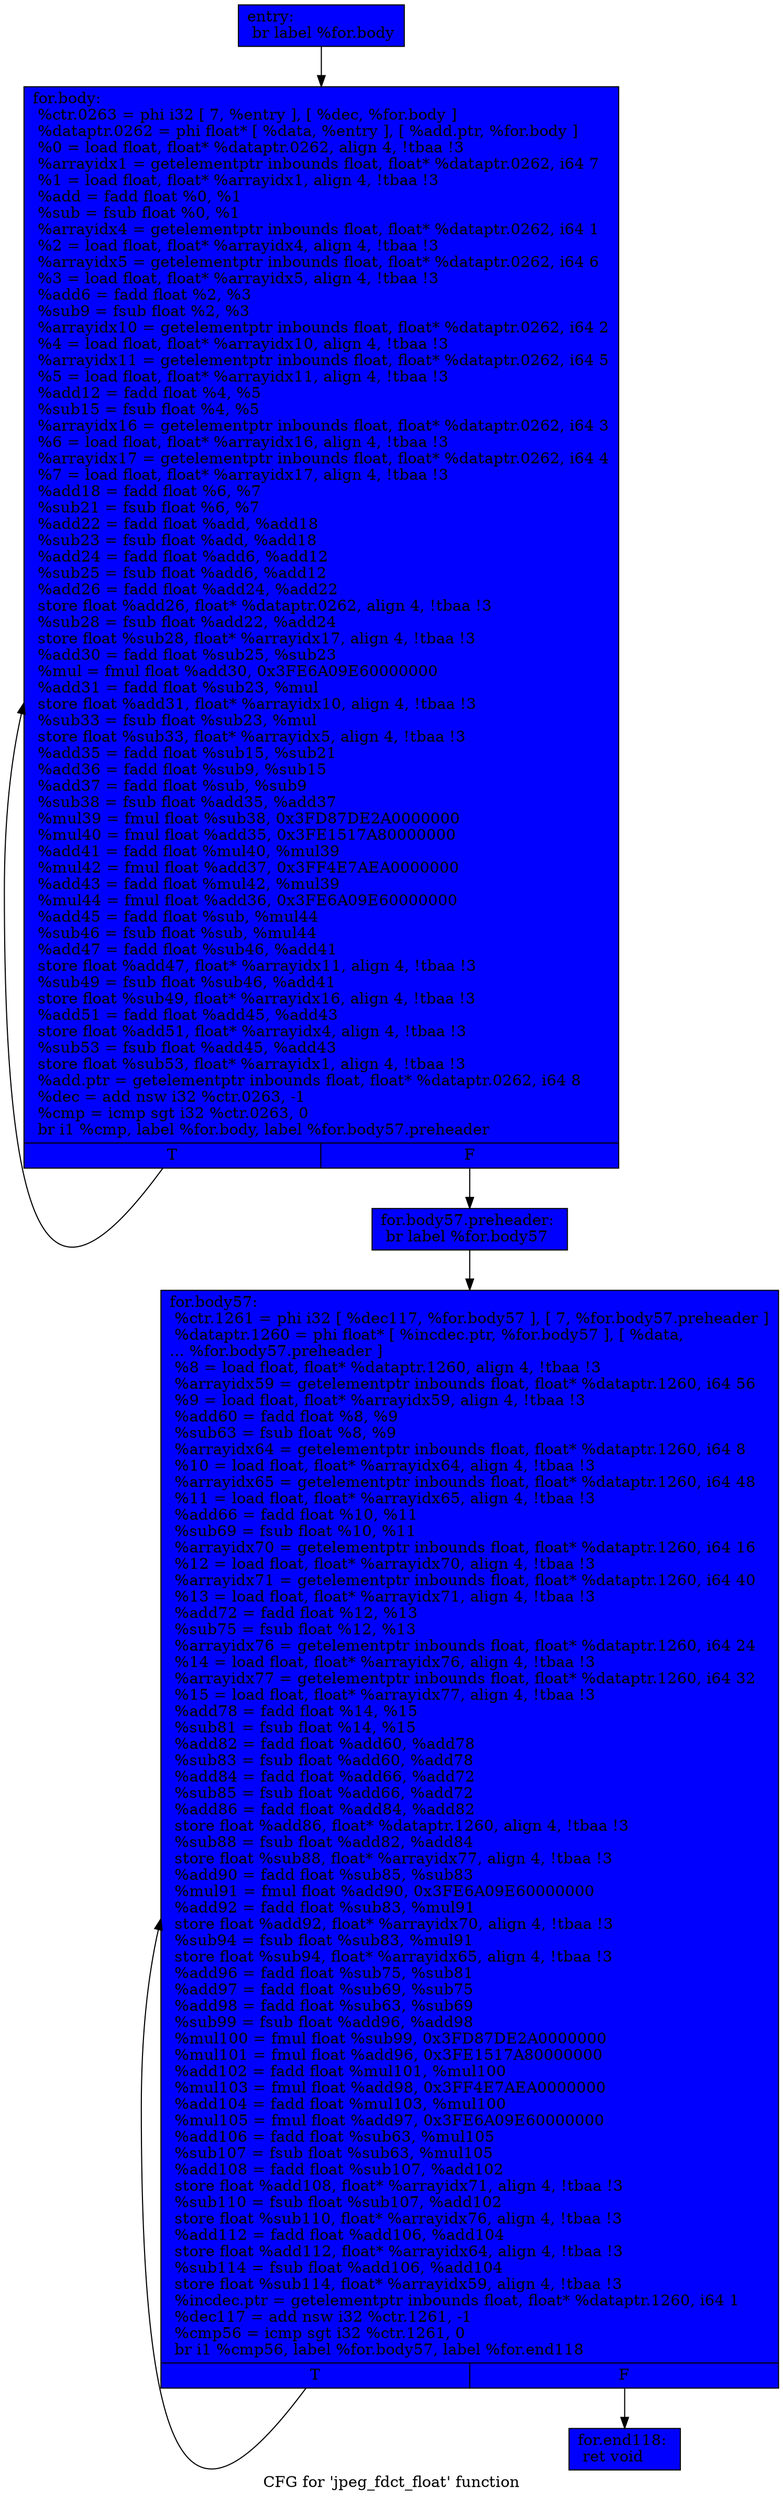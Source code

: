 digraph "CFG for 'jpeg_fdct_float' function" {
	label="CFG for 'jpeg_fdct_float' function";

	Node0x56e48d0 [shape=record, style = filled, fillcolor = blue, label="{entry:\l  br label %for.body\l}"];
	Node0x56e48d0 -> Node0x56e4980;
	Node0x56e4980 [shape=record, style = filled, fillcolor = blue, label="{for.body:                                         \l  %ctr.0263 = phi i32 [ 7, %entry ], [ %dec, %for.body ]\l  %dataptr.0262 = phi float* [ %data, %entry ], [ %add.ptr, %for.body ]\l  %0 = load float, float* %dataptr.0262, align 4, !tbaa !3\l  %arrayidx1 = getelementptr inbounds float, float* %dataptr.0262, i64 7\l  %1 = load float, float* %arrayidx1, align 4, !tbaa !3\l  %add = fadd float %0, %1\l  %sub = fsub float %0, %1\l  %arrayidx4 = getelementptr inbounds float, float* %dataptr.0262, i64 1\l  %2 = load float, float* %arrayidx4, align 4, !tbaa !3\l  %arrayidx5 = getelementptr inbounds float, float* %dataptr.0262, i64 6\l  %3 = load float, float* %arrayidx5, align 4, !tbaa !3\l  %add6 = fadd float %2, %3\l  %sub9 = fsub float %2, %3\l  %arrayidx10 = getelementptr inbounds float, float* %dataptr.0262, i64 2\l  %4 = load float, float* %arrayidx10, align 4, !tbaa !3\l  %arrayidx11 = getelementptr inbounds float, float* %dataptr.0262, i64 5\l  %5 = load float, float* %arrayidx11, align 4, !tbaa !3\l  %add12 = fadd float %4, %5\l  %sub15 = fsub float %4, %5\l  %arrayidx16 = getelementptr inbounds float, float* %dataptr.0262, i64 3\l  %6 = load float, float* %arrayidx16, align 4, !tbaa !3\l  %arrayidx17 = getelementptr inbounds float, float* %dataptr.0262, i64 4\l  %7 = load float, float* %arrayidx17, align 4, !tbaa !3\l  %add18 = fadd float %6, %7\l  %sub21 = fsub float %6, %7\l  %add22 = fadd float %add, %add18\l  %sub23 = fsub float %add, %add18\l  %add24 = fadd float %add6, %add12\l  %sub25 = fsub float %add6, %add12\l  %add26 = fadd float %add24, %add22\l  store float %add26, float* %dataptr.0262, align 4, !tbaa !3\l  %sub28 = fsub float %add22, %add24\l  store float %sub28, float* %arrayidx17, align 4, !tbaa !3\l  %add30 = fadd float %sub25, %sub23\l  %mul = fmul float %add30, 0x3FE6A09E60000000\l  %add31 = fadd float %sub23, %mul\l  store float %add31, float* %arrayidx10, align 4, !tbaa !3\l  %sub33 = fsub float %sub23, %mul\l  store float %sub33, float* %arrayidx5, align 4, !tbaa !3\l  %add35 = fadd float %sub15, %sub21\l  %add36 = fadd float %sub9, %sub15\l  %add37 = fadd float %sub, %sub9\l  %sub38 = fsub float %add35, %add37\l  %mul39 = fmul float %sub38, 0x3FD87DE2A0000000\l  %mul40 = fmul float %add35, 0x3FE1517A80000000\l  %add41 = fadd float %mul40, %mul39\l  %mul42 = fmul float %add37, 0x3FF4E7AEA0000000\l  %add43 = fadd float %mul42, %mul39\l  %mul44 = fmul float %add36, 0x3FE6A09E60000000\l  %add45 = fadd float %sub, %mul44\l  %sub46 = fsub float %sub, %mul44\l  %add47 = fadd float %sub46, %add41\l  store float %add47, float* %arrayidx11, align 4, !tbaa !3\l  %sub49 = fsub float %sub46, %add41\l  store float %sub49, float* %arrayidx16, align 4, !tbaa !3\l  %add51 = fadd float %add45, %add43\l  store float %add51, float* %arrayidx4, align 4, !tbaa !3\l  %sub53 = fsub float %add45, %add43\l  store float %sub53, float* %arrayidx1, align 4, !tbaa !3\l  %add.ptr = getelementptr inbounds float, float* %dataptr.0262, i64 8\l  %dec = add nsw i32 %ctr.0263, -1\l  %cmp = icmp sgt i32 %ctr.0263, 0\l  br i1 %cmp, label %for.body, label %for.body57.preheader\l|{<s0>T|<s1>F}}"];
	Node0x56e4980:s0 -> Node0x56e4980;
	Node0x56e4980:s1 -> Node0x56e5250;
	Node0x56e5250 [shape=record, style = filled, fillcolor = blue, label="{for.body57.preheader:                             \l  br label %for.body57\l}"];
	Node0x56e5250 -> Node0x56e7eb0;
	Node0x56e7eb0 [shape=record, style = filled, fillcolor = blue, label="{for.body57:                                       \l  %ctr.1261 = phi i32 [ %dec117, %for.body57 ], [ 7, %for.body57.preheader ]\l  %dataptr.1260 = phi float* [ %incdec.ptr, %for.body57 ], [ %data,\l... %for.body57.preheader ]\l  %8 = load float, float* %dataptr.1260, align 4, !tbaa !3\l  %arrayidx59 = getelementptr inbounds float, float* %dataptr.1260, i64 56\l  %9 = load float, float* %arrayidx59, align 4, !tbaa !3\l  %add60 = fadd float %8, %9\l  %sub63 = fsub float %8, %9\l  %arrayidx64 = getelementptr inbounds float, float* %dataptr.1260, i64 8\l  %10 = load float, float* %arrayidx64, align 4, !tbaa !3\l  %arrayidx65 = getelementptr inbounds float, float* %dataptr.1260, i64 48\l  %11 = load float, float* %arrayidx65, align 4, !tbaa !3\l  %add66 = fadd float %10, %11\l  %sub69 = fsub float %10, %11\l  %arrayidx70 = getelementptr inbounds float, float* %dataptr.1260, i64 16\l  %12 = load float, float* %arrayidx70, align 4, !tbaa !3\l  %arrayidx71 = getelementptr inbounds float, float* %dataptr.1260, i64 40\l  %13 = load float, float* %arrayidx71, align 4, !tbaa !3\l  %add72 = fadd float %12, %13\l  %sub75 = fsub float %12, %13\l  %arrayidx76 = getelementptr inbounds float, float* %dataptr.1260, i64 24\l  %14 = load float, float* %arrayidx76, align 4, !tbaa !3\l  %arrayidx77 = getelementptr inbounds float, float* %dataptr.1260, i64 32\l  %15 = load float, float* %arrayidx77, align 4, !tbaa !3\l  %add78 = fadd float %14, %15\l  %sub81 = fsub float %14, %15\l  %add82 = fadd float %add60, %add78\l  %sub83 = fsub float %add60, %add78\l  %add84 = fadd float %add66, %add72\l  %sub85 = fsub float %add66, %add72\l  %add86 = fadd float %add84, %add82\l  store float %add86, float* %dataptr.1260, align 4, !tbaa !3\l  %sub88 = fsub float %add82, %add84\l  store float %sub88, float* %arrayidx77, align 4, !tbaa !3\l  %add90 = fadd float %sub85, %sub83\l  %mul91 = fmul float %add90, 0x3FE6A09E60000000\l  %add92 = fadd float %sub83, %mul91\l  store float %add92, float* %arrayidx70, align 4, !tbaa !3\l  %sub94 = fsub float %sub83, %mul91\l  store float %sub94, float* %arrayidx65, align 4, !tbaa !3\l  %add96 = fadd float %sub75, %sub81\l  %add97 = fadd float %sub69, %sub75\l  %add98 = fadd float %sub63, %sub69\l  %sub99 = fsub float %add96, %add98\l  %mul100 = fmul float %sub99, 0x3FD87DE2A0000000\l  %mul101 = fmul float %add96, 0x3FE1517A80000000\l  %add102 = fadd float %mul101, %mul100\l  %mul103 = fmul float %add98, 0x3FF4E7AEA0000000\l  %add104 = fadd float %mul103, %mul100\l  %mul105 = fmul float %add97, 0x3FE6A09E60000000\l  %add106 = fadd float %sub63, %mul105\l  %sub107 = fsub float %sub63, %mul105\l  %add108 = fadd float %sub107, %add102\l  store float %add108, float* %arrayidx71, align 4, !tbaa !3\l  %sub110 = fsub float %sub107, %add102\l  store float %sub110, float* %arrayidx76, align 4, !tbaa !3\l  %add112 = fadd float %add106, %add104\l  store float %add112, float* %arrayidx64, align 4, !tbaa !3\l  %sub114 = fsub float %add106, %add104\l  store float %sub114, float* %arrayidx59, align 4, !tbaa !3\l  %incdec.ptr = getelementptr inbounds float, float* %dataptr.1260, i64 1\l  %dec117 = add nsw i32 %ctr.1261, -1\l  %cmp56 = icmp sgt i32 %ctr.1261, 0\l  br i1 %cmp56, label %for.body57, label %for.end118\l|{<s0>T|<s1>F}}"];
	Node0x56e7eb0:s0 -> Node0x56e7eb0;
	Node0x56e7eb0:s1 -> Node0x56e3710;
	Node0x56e3710 [shape=record, style = filled, fillcolor = blue, label="{for.end118:                                       \l  ret void\l}"];
}
